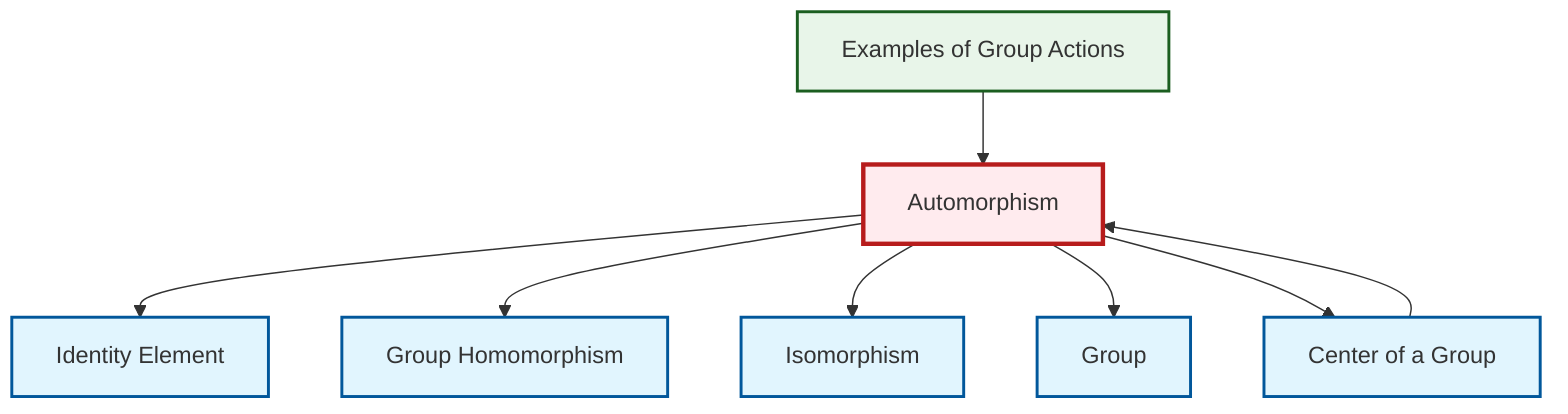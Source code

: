graph TD
    classDef definition fill:#e1f5fe,stroke:#01579b,stroke-width:2px
    classDef theorem fill:#f3e5f5,stroke:#4a148c,stroke-width:2px
    classDef axiom fill:#fff3e0,stroke:#e65100,stroke-width:2px
    classDef example fill:#e8f5e9,stroke:#1b5e20,stroke-width:2px
    classDef current fill:#ffebee,stroke:#b71c1c,stroke-width:3px
    ex-group-action-examples["Examples of Group Actions"]:::example
    def-homomorphism["Group Homomorphism"]:::definition
    def-center-of-group["Center of a Group"]:::definition
    def-group["Group"]:::definition
    def-isomorphism["Isomorphism"]:::definition
    def-automorphism["Automorphism"]:::definition
    def-identity-element["Identity Element"]:::definition
    def-automorphism --> def-identity-element
    def-automorphism --> def-homomorphism
    def-automorphism --> def-isomorphism
    ex-group-action-examples --> def-automorphism
    def-automorphism --> def-group
    def-automorphism --> def-center-of-group
    def-center-of-group --> def-automorphism
    class def-automorphism current